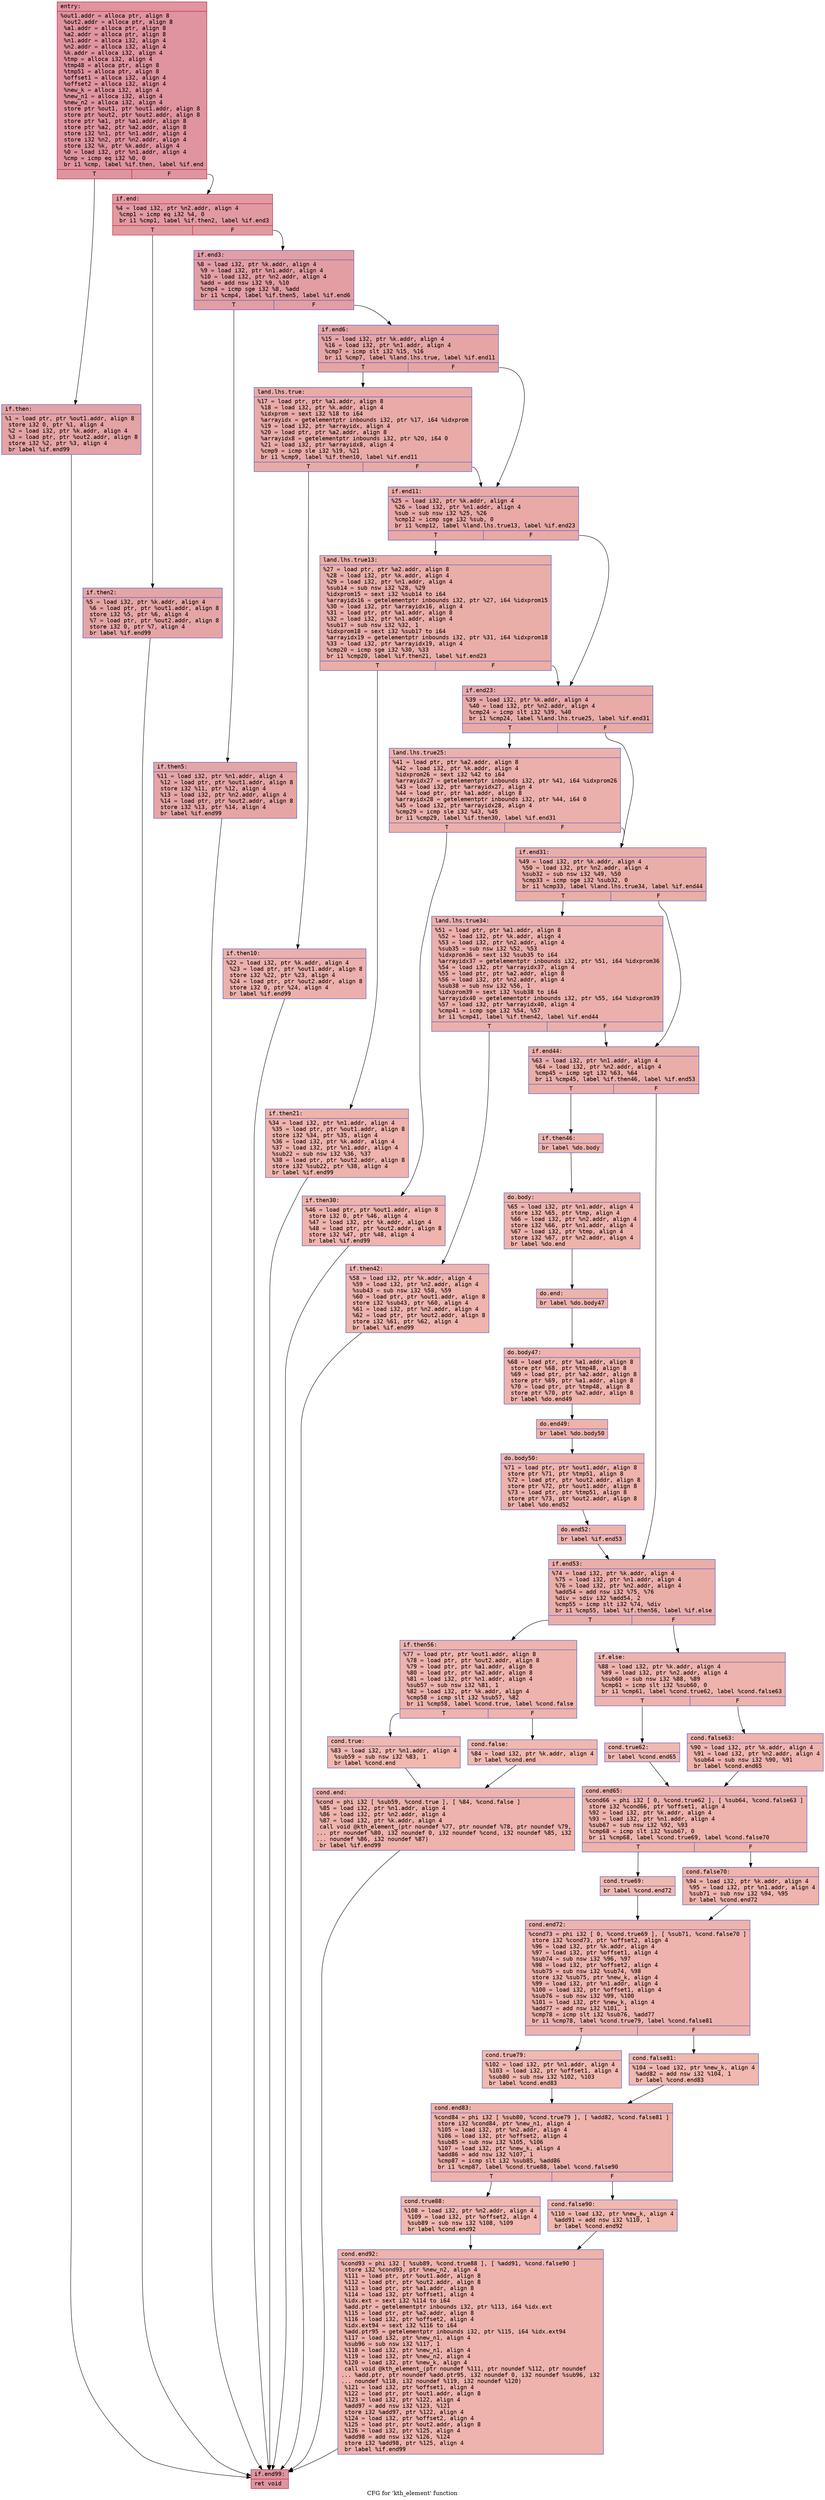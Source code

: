 digraph "CFG for 'kth_element' function" {
	label="CFG for 'kth_element' function";

	Node0x561d7ab879a0 [shape=record,color="#b70d28ff", style=filled, fillcolor="#b70d2870" fontname="Courier",label="{entry:\l|  %out1.addr = alloca ptr, align 8\l  %out2.addr = alloca ptr, align 8\l  %a1.addr = alloca ptr, align 8\l  %a2.addr = alloca ptr, align 8\l  %n1.addr = alloca i32, align 4\l  %n2.addr = alloca i32, align 4\l  %k.addr = alloca i32, align 4\l  %tmp = alloca i32, align 4\l  %tmp48 = alloca ptr, align 8\l  %tmp51 = alloca ptr, align 8\l  %offset1 = alloca i32, align 4\l  %offset2 = alloca i32, align 4\l  %new_k = alloca i32, align 4\l  %new_n1 = alloca i32, align 4\l  %new_n2 = alloca i32, align 4\l  store ptr %out1, ptr %out1.addr, align 8\l  store ptr %out2, ptr %out2.addr, align 8\l  store ptr %a1, ptr %a1.addr, align 8\l  store ptr %a2, ptr %a2.addr, align 8\l  store i32 %n1, ptr %n1.addr, align 4\l  store i32 %n2, ptr %n2.addr, align 4\l  store i32 %k, ptr %k.addr, align 4\l  %0 = load i32, ptr %n1.addr, align 4\l  %cmp = icmp eq i32 %0, 0\l  br i1 %cmp, label %if.then, label %if.end\l|{<s0>T|<s1>F}}"];
	Node0x561d7ab879a0:s0 -> Node0x561d7ab8c920[tooltip="entry -> if.then\nProbability 37.50%" ];
	Node0x561d7ab879a0:s1 -> Node0x561d7ab8ccb0[tooltip="entry -> if.end\nProbability 62.50%" ];
	Node0x561d7ab8c920 [shape=record,color="#3d50c3ff", style=filled, fillcolor="#c32e3170" fontname="Courier",label="{if.then:\l|  %1 = load ptr, ptr %out1.addr, align 8\l  store i32 0, ptr %1, align 4\l  %2 = load i32, ptr %k.addr, align 4\l  %3 = load ptr, ptr %out2.addr, align 8\l  store i32 %2, ptr %3, align 4\l  br label %if.end99\l}"];
	Node0x561d7ab8c920 -> Node0x561d7ab8d090[tooltip="if.then -> if.end99\nProbability 100.00%" ];
	Node0x561d7ab8ccb0 [shape=record,color="#b70d28ff", style=filled, fillcolor="#bb1b2c70" fontname="Courier",label="{if.end:\l|  %4 = load i32, ptr %n2.addr, align 4\l  %cmp1 = icmp eq i32 %4, 0\l  br i1 %cmp1, label %if.then2, label %if.end3\l|{<s0>T|<s1>F}}"];
	Node0x561d7ab8ccb0:s0 -> Node0x561d7ab8d2b0[tooltip="if.end -> if.then2\nProbability 37.50%" ];
	Node0x561d7ab8ccb0:s1 -> Node0x561d7ab8d330[tooltip="if.end -> if.end3\nProbability 62.50%" ];
	Node0x561d7ab8d2b0 [shape=record,color="#3d50c3ff", style=filled, fillcolor="#c5333470" fontname="Courier",label="{if.then2:\l|  %5 = load i32, ptr %k.addr, align 4\l  %6 = load ptr, ptr %out1.addr, align 8\l  store i32 %5, ptr %6, align 4\l  %7 = load ptr, ptr %out2.addr, align 8\l  store i32 0, ptr %7, align 4\l  br label %if.end99\l}"];
	Node0x561d7ab8d2b0 -> Node0x561d7ab8d090[tooltip="if.then2 -> if.end99\nProbability 100.00%" ];
	Node0x561d7ab8d330 [shape=record,color="#3d50c3ff", style=filled, fillcolor="#be242e70" fontname="Courier",label="{if.end3:\l|  %8 = load i32, ptr %k.addr, align 4\l  %9 = load i32, ptr %n1.addr, align 4\l  %10 = load i32, ptr %n2.addr, align 4\l  %add = add nsw i32 %9, %10\l  %cmp4 = icmp sge i32 %8, %add\l  br i1 %cmp4, label %if.then5, label %if.end6\l|{<s0>T|<s1>F}}"];
	Node0x561d7ab8d330:s0 -> Node0x561d7ab8dac0[tooltip="if.end3 -> if.then5\nProbability 50.00%" ];
	Node0x561d7ab8d330:s1 -> Node0x561d7ab8db40[tooltip="if.end3 -> if.end6\nProbability 50.00%" ];
	Node0x561d7ab8dac0 [shape=record,color="#3d50c3ff", style=filled, fillcolor="#c5333470" fontname="Courier",label="{if.then5:\l|  %11 = load i32, ptr %n1.addr, align 4\l  %12 = load ptr, ptr %out1.addr, align 8\l  store i32 %11, ptr %12, align 4\l  %13 = load i32, ptr %n2.addr, align 4\l  %14 = load ptr, ptr %out2.addr, align 8\l  store i32 %13, ptr %14, align 4\l  br label %if.end99\l}"];
	Node0x561d7ab8dac0 -> Node0x561d7ab8d090[tooltip="if.then5 -> if.end99\nProbability 100.00%" ];
	Node0x561d7ab8db40 [shape=record,color="#3d50c3ff", style=filled, fillcolor="#c5333470" fontname="Courier",label="{if.end6:\l|  %15 = load i32, ptr %k.addr, align 4\l  %16 = load i32, ptr %n1.addr, align 4\l  %cmp7 = icmp slt i32 %15, %16\l  br i1 %cmp7, label %land.lhs.true, label %if.end11\l|{<s0>T|<s1>F}}"];
	Node0x561d7ab8db40:s0 -> Node0x561d7ab8e1c0[tooltip="if.end6 -> land.lhs.true\nProbability 50.00%" ];
	Node0x561d7ab8db40:s1 -> Node0x561d7ab8e240[tooltip="if.end6 -> if.end11\nProbability 50.00%" ];
	Node0x561d7ab8e1c0 [shape=record,color="#3d50c3ff", style=filled, fillcolor="#cc403a70" fontname="Courier",label="{land.lhs.true:\l|  %17 = load ptr, ptr %a1.addr, align 8\l  %18 = load i32, ptr %k.addr, align 4\l  %idxprom = sext i32 %18 to i64\l  %arrayidx = getelementptr inbounds i32, ptr %17, i64 %idxprom\l  %19 = load i32, ptr %arrayidx, align 4\l  %20 = load ptr, ptr %a2.addr, align 8\l  %arrayidx8 = getelementptr inbounds i32, ptr %20, i64 0\l  %21 = load i32, ptr %arrayidx8, align 4\l  %cmp9 = icmp sle i32 %19, %21\l  br i1 %cmp9, label %if.then10, label %if.end11\l|{<s0>T|<s1>F}}"];
	Node0x561d7ab8e1c0:s0 -> Node0x561d7ab8e900[tooltip="land.lhs.true -> if.then10\nProbability 50.00%" ];
	Node0x561d7ab8e1c0:s1 -> Node0x561d7ab8e240[tooltip="land.lhs.true -> if.end11\nProbability 50.00%" ];
	Node0x561d7ab8e900 [shape=record,color="#3d50c3ff", style=filled, fillcolor="#d24b4070" fontname="Courier",label="{if.then10:\l|  %22 = load i32, ptr %k.addr, align 4\l  %23 = load ptr, ptr %out1.addr, align 8\l  store i32 %22, ptr %23, align 4\l  %24 = load ptr, ptr %out2.addr, align 8\l  store i32 0, ptr %24, align 4\l  br label %if.end99\l}"];
	Node0x561d7ab8e900 -> Node0x561d7ab8d090[tooltip="if.then10 -> if.end99\nProbability 100.00%" ];
	Node0x561d7ab8e240 [shape=record,color="#3d50c3ff", style=filled, fillcolor="#ca3b3770" fontname="Courier",label="{if.end11:\l|  %25 = load i32, ptr %k.addr, align 4\l  %26 = load i32, ptr %n1.addr, align 4\l  %sub = sub nsw i32 %25, %26\l  %cmp12 = icmp sge i32 %sub, 0\l  br i1 %cmp12, label %land.lhs.true13, label %if.end23\l|{<s0>T|<s1>F}}"];
	Node0x561d7ab8e240:s0 -> Node0x561d7ab8efc0[tooltip="if.end11 -> land.lhs.true13\nProbability 50.00%" ];
	Node0x561d7ab8e240:s1 -> Node0x561d7ab8f040[tooltip="if.end11 -> if.end23\nProbability 50.00%" ];
	Node0x561d7ab8efc0 [shape=record,color="#3d50c3ff", style=filled, fillcolor="#d0473d70" fontname="Courier",label="{land.lhs.true13:\l|  %27 = load ptr, ptr %a2.addr, align 8\l  %28 = load i32, ptr %k.addr, align 4\l  %29 = load i32, ptr %n1.addr, align 4\l  %sub14 = sub nsw i32 %28, %29\l  %idxprom15 = sext i32 %sub14 to i64\l  %arrayidx16 = getelementptr inbounds i32, ptr %27, i64 %idxprom15\l  %30 = load i32, ptr %arrayidx16, align 4\l  %31 = load ptr, ptr %a1.addr, align 8\l  %32 = load i32, ptr %n1.addr, align 4\l  %sub17 = sub nsw i32 %32, 1\l  %idxprom18 = sext i32 %sub17 to i64\l  %arrayidx19 = getelementptr inbounds i32, ptr %31, i64 %idxprom18\l  %33 = load i32, ptr %arrayidx19, align 4\l  %cmp20 = icmp sge i32 %30, %33\l  br i1 %cmp20, label %if.then21, label %if.end23\l|{<s0>T|<s1>F}}"];
	Node0x561d7ab8efc0:s0 -> Node0x561d7ab90000[tooltip="land.lhs.true13 -> if.then21\nProbability 50.00%" ];
	Node0x561d7ab8efc0:s1 -> Node0x561d7ab8f040[tooltip="land.lhs.true13 -> if.end23\nProbability 50.00%" ];
	Node0x561d7ab90000 [shape=record,color="#3d50c3ff", style=filled, fillcolor="#d6524470" fontname="Courier",label="{if.then21:\l|  %34 = load i32, ptr %n1.addr, align 4\l  %35 = load ptr, ptr %out1.addr, align 8\l  store i32 %34, ptr %35, align 4\l  %36 = load i32, ptr %k.addr, align 4\l  %37 = load i32, ptr %n1.addr, align 4\l  %sub22 = sub nsw i32 %36, %37\l  %38 = load ptr, ptr %out2.addr, align 8\l  store i32 %sub22, ptr %38, align 4\l  br label %if.end99\l}"];
	Node0x561d7ab90000 -> Node0x561d7ab8d090[tooltip="if.then21 -> if.end99\nProbability 100.00%" ];
	Node0x561d7ab8f040 [shape=record,color="#3d50c3ff", style=filled, fillcolor="#cc403a70" fontname="Courier",label="{if.end23:\l|  %39 = load i32, ptr %k.addr, align 4\l  %40 = load i32, ptr %n2.addr, align 4\l  %cmp24 = icmp slt i32 %39, %40\l  br i1 %cmp24, label %land.lhs.true25, label %if.end31\l|{<s0>T|<s1>F}}"];
	Node0x561d7ab8f040:s0 -> Node0x561d7ab907c0[tooltip="if.end23 -> land.lhs.true25\nProbability 50.00%" ];
	Node0x561d7ab8f040:s1 -> Node0x561d7ab90840[tooltip="if.end23 -> if.end31\nProbability 50.00%" ];
	Node0x561d7ab907c0 [shape=record,color="#3d50c3ff", style=filled, fillcolor="#d24b4070" fontname="Courier",label="{land.lhs.true25:\l|  %41 = load ptr, ptr %a2.addr, align 8\l  %42 = load i32, ptr %k.addr, align 4\l  %idxprom26 = sext i32 %42 to i64\l  %arrayidx27 = getelementptr inbounds i32, ptr %41, i64 %idxprom26\l  %43 = load i32, ptr %arrayidx27, align 4\l  %44 = load ptr, ptr %a1.addr, align 8\l  %arrayidx28 = getelementptr inbounds i32, ptr %44, i64 0\l  %45 = load i32, ptr %arrayidx28, align 4\l  %cmp29 = icmp sle i32 %43, %45\l  br i1 %cmp29, label %if.then30, label %if.end31\l|{<s0>T|<s1>F}}"];
	Node0x561d7ab907c0:s0 -> Node0x561d7ab90ee0[tooltip="land.lhs.true25 -> if.then30\nProbability 50.00%" ];
	Node0x561d7ab907c0:s1 -> Node0x561d7ab90840[tooltip="land.lhs.true25 -> if.end31\nProbability 50.00%" ];
	Node0x561d7ab90ee0 [shape=record,color="#3d50c3ff", style=filled, fillcolor="#d8564670" fontname="Courier",label="{if.then30:\l|  %46 = load ptr, ptr %out1.addr, align 8\l  store i32 0, ptr %46, align 4\l  %47 = load i32, ptr %k.addr, align 4\l  %48 = load ptr, ptr %out2.addr, align 8\l  store i32 %47, ptr %48, align 4\l  br label %if.end99\l}"];
	Node0x561d7ab90ee0 -> Node0x561d7ab8d090[tooltip="if.then30 -> if.end99\nProbability 100.00%" ];
	Node0x561d7ab90840 [shape=record,color="#3d50c3ff", style=filled, fillcolor="#d0473d70" fontname="Courier",label="{if.end31:\l|  %49 = load i32, ptr %k.addr, align 4\l  %50 = load i32, ptr %n2.addr, align 4\l  %sub32 = sub nsw i32 %49, %50\l  %cmp33 = icmp sge i32 %sub32, 0\l  br i1 %cmp33, label %land.lhs.true34, label %if.end44\l|{<s0>T|<s1>F}}"];
	Node0x561d7ab90840:s0 -> Node0x561d7ab91db0[tooltip="if.end31 -> land.lhs.true34\nProbability 50.00%" ];
	Node0x561d7ab90840:s1 -> Node0x561d7ab91e30[tooltip="if.end31 -> if.end44\nProbability 50.00%" ];
	Node0x561d7ab91db0 [shape=record,color="#3d50c3ff", style=filled, fillcolor="#d24b4070" fontname="Courier",label="{land.lhs.true34:\l|  %51 = load ptr, ptr %a1.addr, align 8\l  %52 = load i32, ptr %k.addr, align 4\l  %53 = load i32, ptr %n2.addr, align 4\l  %sub35 = sub nsw i32 %52, %53\l  %idxprom36 = sext i32 %sub35 to i64\l  %arrayidx37 = getelementptr inbounds i32, ptr %51, i64 %idxprom36\l  %54 = load i32, ptr %arrayidx37, align 4\l  %55 = load ptr, ptr %a2.addr, align 8\l  %56 = load i32, ptr %n2.addr, align 4\l  %sub38 = sub nsw i32 %56, 1\l  %idxprom39 = sext i32 %sub38 to i64\l  %arrayidx40 = getelementptr inbounds i32, ptr %55, i64 %idxprom39\l  %57 = load i32, ptr %arrayidx40, align 4\l  %cmp41 = icmp sge i32 %54, %57\l  br i1 %cmp41, label %if.then42, label %if.end44\l|{<s0>T|<s1>F}}"];
	Node0x561d7ab91db0:s0 -> Node0x561d7ab927d0[tooltip="land.lhs.true34 -> if.then42\nProbability 50.00%" ];
	Node0x561d7ab91db0:s1 -> Node0x561d7ab91e30[tooltip="land.lhs.true34 -> if.end44\nProbability 50.00%" ];
	Node0x561d7ab927d0 [shape=record,color="#3d50c3ff", style=filled, fillcolor="#d8564670" fontname="Courier",label="{if.then42:\l|  %58 = load i32, ptr %k.addr, align 4\l  %59 = load i32, ptr %n2.addr, align 4\l  %sub43 = sub nsw i32 %58, %59\l  %60 = load ptr, ptr %out1.addr, align 8\l  store i32 %sub43, ptr %60, align 4\l  %61 = load i32, ptr %n2.addr, align 4\l  %62 = load ptr, ptr %out2.addr, align 8\l  store i32 %61, ptr %62, align 4\l  br label %if.end99\l}"];
	Node0x561d7ab927d0 -> Node0x561d7ab8d090[tooltip="if.then42 -> if.end99\nProbability 100.00%" ];
	Node0x561d7ab91e30 [shape=record,color="#3d50c3ff", style=filled, fillcolor="#d0473d70" fontname="Courier",label="{if.end44:\l|  %63 = load i32, ptr %n1.addr, align 4\l  %64 = load i32, ptr %n2.addr, align 4\l  %cmp45 = icmp sgt i32 %63, %64\l  br i1 %cmp45, label %if.then46, label %if.end53\l|{<s0>T|<s1>F}}"];
	Node0x561d7ab91e30:s0 -> Node0x561d7ab92f90[tooltip="if.end44 -> if.then46\nProbability 50.00%" ];
	Node0x561d7ab91e30:s1 -> Node0x561d7ab93010[tooltip="if.end44 -> if.end53\nProbability 50.00%" ];
	Node0x561d7ab92f90 [shape=record,color="#3d50c3ff", style=filled, fillcolor="#d6524470" fontname="Courier",label="{if.then46:\l|  br label %do.body\l}"];
	Node0x561d7ab92f90 -> Node0x561d7ab93140[tooltip="if.then46 -> do.body\nProbability 100.00%" ];
	Node0x561d7ab93140 [shape=record,color="#3d50c3ff", style=filled, fillcolor="#d6524470" fontname="Courier",label="{do.body:\l|  %65 = load i32, ptr %n1.addr, align 4\l  store i32 %65, ptr %tmp, align 4\l  %66 = load i32, ptr %n2.addr, align 4\l  store i32 %66, ptr %n1.addr, align 4\l  %67 = load i32, ptr %tmp, align 4\l  store i32 %67, ptr %n2.addr, align 4\l  br label %do.end\l}"];
	Node0x561d7ab93140 -> Node0x561d7ab93580[tooltip="do.body -> do.end\nProbability 100.00%" ];
	Node0x561d7ab93580 [shape=record,color="#3d50c3ff", style=filled, fillcolor="#d6524470" fontname="Courier",label="{do.end:\l|  br label %do.body47\l}"];
	Node0x561d7ab93580 -> Node0x561d7ab93660[tooltip="do.end -> do.body47\nProbability 100.00%" ];
	Node0x561d7ab93660 [shape=record,color="#3d50c3ff", style=filled, fillcolor="#d6524470" fontname="Courier",label="{do.body47:\l|  %68 = load ptr, ptr %a1.addr, align 8\l  store ptr %68, ptr %tmp48, align 8\l  %69 = load ptr, ptr %a2.addr, align 8\l  store ptr %69, ptr %a1.addr, align 8\l  %70 = load ptr, ptr %tmp48, align 8\l  store ptr %70, ptr %a2.addr, align 8\l  br label %do.end49\l}"];
	Node0x561d7ab93660 -> Node0x561d7ab93ab0[tooltip="do.body47 -> do.end49\nProbability 100.00%" ];
	Node0x561d7ab93ab0 [shape=record,color="#3d50c3ff", style=filled, fillcolor="#d6524470" fontname="Courier",label="{do.end49:\l|  br label %do.body50\l}"];
	Node0x561d7ab93ab0 -> Node0x561d7ab93ba0[tooltip="do.end49 -> do.body50\nProbability 100.00%" ];
	Node0x561d7ab93ba0 [shape=record,color="#3d50c3ff", style=filled, fillcolor="#d6524470" fontname="Courier",label="{do.body50:\l|  %71 = load ptr, ptr %out1.addr, align 8\l  store ptr %71, ptr %tmp51, align 8\l  %72 = load ptr, ptr %out2.addr, align 8\l  store ptr %72, ptr %out1.addr, align 8\l  %73 = load ptr, ptr %tmp51, align 8\l  store ptr %73, ptr %out2.addr, align 8\l  br label %do.end52\l}"];
	Node0x561d7ab93ba0 -> Node0x561d7ab93ff0[tooltip="do.body50 -> do.end52\nProbability 100.00%" ];
	Node0x561d7ab93ff0 [shape=record,color="#3d50c3ff", style=filled, fillcolor="#d6524470" fontname="Courier",label="{do.end52:\l|  br label %if.end53\l}"];
	Node0x561d7ab93ff0 -> Node0x561d7ab93010[tooltip="do.end52 -> if.end53\nProbability 100.00%" ];
	Node0x561d7ab93010 [shape=record,color="#3d50c3ff", style=filled, fillcolor="#d0473d70" fontname="Courier",label="{if.end53:\l|  %74 = load i32, ptr %k.addr, align 4\l  %75 = load i32, ptr %n1.addr, align 4\l  %76 = load i32, ptr %n2.addr, align 4\l  %add54 = add nsw i32 %75, %76\l  %div = sdiv i32 %add54, 2\l  %cmp55 = icmp slt i32 %74, %div\l  br i1 %cmp55, label %if.then56, label %if.else\l|{<s0>T|<s1>F}}"];
	Node0x561d7ab93010:s0 -> Node0x561d7ab944e0[tooltip="if.end53 -> if.then56\nProbability 50.00%" ];
	Node0x561d7ab93010:s1 -> Node0x561d7ab94560[tooltip="if.end53 -> if.else\nProbability 50.00%" ];
	Node0x561d7ab944e0 [shape=record,color="#3d50c3ff", style=filled, fillcolor="#d6524470" fontname="Courier",label="{if.then56:\l|  %77 = load ptr, ptr %out1.addr, align 8\l  %78 = load ptr, ptr %out2.addr, align 8\l  %79 = load ptr, ptr %a1.addr, align 8\l  %80 = load ptr, ptr %a2.addr, align 8\l  %81 = load i32, ptr %n1.addr, align 4\l  %sub57 = sub nsw i32 %81, 1\l  %82 = load i32, ptr %k.addr, align 4\l  %cmp58 = icmp slt i32 %sub57, %82\l  br i1 %cmp58, label %cond.true, label %cond.false\l|{<s0>T|<s1>F}}"];
	Node0x561d7ab944e0:s0 -> Node0x561d7ab94ae0[tooltip="if.then56 -> cond.true\nProbability 50.00%" ];
	Node0x561d7ab944e0:s1 -> Node0x561d7ab94b60[tooltip="if.then56 -> cond.false\nProbability 50.00%" ];
	Node0x561d7ab94ae0 [shape=record,color="#3d50c3ff", style=filled, fillcolor="#dc5d4a70" fontname="Courier",label="{cond.true:\l|  %83 = load i32, ptr %n1.addr, align 4\l  %sub59 = sub nsw i32 %83, 1\l  br label %cond.end\l}"];
	Node0x561d7ab94ae0 -> Node0x561d7ab94e20[tooltip="cond.true -> cond.end\nProbability 100.00%" ];
	Node0x561d7ab94b60 [shape=record,color="#3d50c3ff", style=filled, fillcolor="#dc5d4a70" fontname="Courier",label="{cond.false:\l|  %84 = load i32, ptr %k.addr, align 4\l  br label %cond.end\l}"];
	Node0x561d7ab94b60 -> Node0x561d7ab94e20[tooltip="cond.false -> cond.end\nProbability 100.00%" ];
	Node0x561d7ab94e20 [shape=record,color="#3d50c3ff", style=filled, fillcolor="#d6524470" fontname="Courier",label="{cond.end:\l|  %cond = phi i32 [ %sub59, %cond.true ], [ %84, %cond.false ]\l  %85 = load i32, ptr %n1.addr, align 4\l  %86 = load i32, ptr %n2.addr, align 4\l  %87 = load i32, ptr %k.addr, align 4\l  call void @kth_element_(ptr noundef %77, ptr noundef %78, ptr noundef %79,\l... ptr noundef %80, i32 noundef 0, i32 noundef %cond, i32 noundef %85, i32\l... noundef %86, i32 noundef %87)\l  br label %if.end99\l}"];
	Node0x561d7ab94e20 -> Node0x561d7ab8d090[tooltip="cond.end -> if.end99\nProbability 100.00%" ];
	Node0x561d7ab94560 [shape=record,color="#3d50c3ff", style=filled, fillcolor="#d6524470" fontname="Courier",label="{if.else:\l|  %88 = load i32, ptr %k.addr, align 4\l  %89 = load i32, ptr %n2.addr, align 4\l  %sub60 = sub nsw i32 %88, %89\l  %cmp61 = icmp slt i32 %sub60, 0\l  br i1 %cmp61, label %cond.true62, label %cond.false63\l|{<s0>T|<s1>F}}"];
	Node0x561d7ab94560:s0 -> Node0x561d7ab8fad0[tooltip="if.else -> cond.true62\nProbability 37.50%" ];
	Node0x561d7ab94560:s1 -> Node0x561d7ab95cc0[tooltip="if.else -> cond.false63\nProbability 62.50%" ];
	Node0x561d7ab8fad0 [shape=record,color="#3d50c3ff", style=filled, fillcolor="#de614d70" fontname="Courier",label="{cond.true62:\l|  br label %cond.end65\l}"];
	Node0x561d7ab8fad0 -> Node0x561d7ab95e50[tooltip="cond.true62 -> cond.end65\nProbability 100.00%" ];
	Node0x561d7ab95cc0 [shape=record,color="#3d50c3ff", style=filled, fillcolor="#d8564670" fontname="Courier",label="{cond.false63:\l|  %90 = load i32, ptr %k.addr, align 4\l  %91 = load i32, ptr %n2.addr, align 4\l  %sub64 = sub nsw i32 %90, %91\l  br label %cond.end65\l}"];
	Node0x561d7ab95cc0 -> Node0x561d7ab95e50[tooltip="cond.false63 -> cond.end65\nProbability 100.00%" ];
	Node0x561d7ab95e50 [shape=record,color="#3d50c3ff", style=filled, fillcolor="#d6524470" fontname="Courier",label="{cond.end65:\l|  %cond66 = phi i32 [ 0, %cond.true62 ], [ %sub64, %cond.false63 ]\l  store i32 %cond66, ptr %offset1, align 4\l  %92 = load i32, ptr %k.addr, align 4\l  %93 = load i32, ptr %n1.addr, align 4\l  %sub67 = sub nsw i32 %92, %93\l  %cmp68 = icmp slt i32 %sub67, 0\l  br i1 %cmp68, label %cond.true69, label %cond.false70\l|{<s0>T|<s1>F}}"];
	Node0x561d7ab95e50:s0 -> Node0x561d7ab963f0[tooltip="cond.end65 -> cond.true69\nProbability 37.50%" ];
	Node0x561d7ab95e50:s1 -> Node0x561d7ab964d0[tooltip="cond.end65 -> cond.false70\nProbability 62.50%" ];
	Node0x561d7ab963f0 [shape=record,color="#3d50c3ff", style=filled, fillcolor="#de614d70" fontname="Courier",label="{cond.true69:\l|  br label %cond.end72\l}"];
	Node0x561d7ab963f0 -> Node0x561d7ab96660[tooltip="cond.true69 -> cond.end72\nProbability 100.00%" ];
	Node0x561d7ab964d0 [shape=record,color="#3d50c3ff", style=filled, fillcolor="#d8564670" fontname="Courier",label="{cond.false70:\l|  %94 = load i32, ptr %k.addr, align 4\l  %95 = load i32, ptr %n1.addr, align 4\l  %sub71 = sub nsw i32 %94, %95\l  br label %cond.end72\l}"];
	Node0x561d7ab964d0 -> Node0x561d7ab96660[tooltip="cond.false70 -> cond.end72\nProbability 100.00%" ];
	Node0x561d7ab96660 [shape=record,color="#3d50c3ff", style=filled, fillcolor="#d6524470" fontname="Courier",label="{cond.end72:\l|  %cond73 = phi i32 [ 0, %cond.true69 ], [ %sub71, %cond.false70 ]\l  store i32 %cond73, ptr %offset2, align 4\l  %96 = load i32, ptr %k.addr, align 4\l  %97 = load i32, ptr %offset1, align 4\l  %sub74 = sub nsw i32 %96, %97\l  %98 = load i32, ptr %offset2, align 4\l  %sub75 = sub nsw i32 %sub74, %98\l  store i32 %sub75, ptr %new_k, align 4\l  %99 = load i32, ptr %n1.addr, align 4\l  %100 = load i32, ptr %offset1, align 4\l  %sub76 = sub nsw i32 %99, %100\l  %101 = load i32, ptr %new_k, align 4\l  %add77 = add nsw i32 %101, 1\l  %cmp78 = icmp slt i32 %sub76, %add77\l  br i1 %cmp78, label %cond.true79, label %cond.false81\l|{<s0>T|<s1>F}}"];
	Node0x561d7ab96660:s0 -> Node0x561d7ab97980[tooltip="cond.end72 -> cond.true79\nProbability 50.00%" ];
	Node0x561d7ab96660:s1 -> Node0x561d7ab97a30[tooltip="cond.end72 -> cond.false81\nProbability 50.00%" ];
	Node0x561d7ab97980 [shape=record,color="#3d50c3ff", style=filled, fillcolor="#dc5d4a70" fontname="Courier",label="{cond.true79:\l|  %102 = load i32, ptr %n1.addr, align 4\l  %103 = load i32, ptr %offset1, align 4\l  %sub80 = sub nsw i32 %102, %103\l  br label %cond.end83\l}"];
	Node0x561d7ab97980 -> Node0x561d7ab97d70[tooltip="cond.true79 -> cond.end83\nProbability 100.00%" ];
	Node0x561d7ab97a30 [shape=record,color="#3d50c3ff", style=filled, fillcolor="#dc5d4a70" fontname="Courier",label="{cond.false81:\l|  %104 = load i32, ptr %new_k, align 4\l  %add82 = add nsw i32 %104, 1\l  br label %cond.end83\l}"];
	Node0x561d7ab97a30 -> Node0x561d7ab97d70[tooltip="cond.false81 -> cond.end83\nProbability 100.00%" ];
	Node0x561d7ab97d70 [shape=record,color="#3d50c3ff", style=filled, fillcolor="#d6524470" fontname="Courier",label="{cond.end83:\l|  %cond84 = phi i32 [ %sub80, %cond.true79 ], [ %add82, %cond.false81 ]\l  store i32 %cond84, ptr %new_n1, align 4\l  %105 = load i32, ptr %n2.addr, align 4\l  %106 = load i32, ptr %offset2, align 4\l  %sub85 = sub nsw i32 %105, %106\l  %107 = load i32, ptr %new_k, align 4\l  %add86 = add nsw i32 %107, 1\l  %cmp87 = icmp slt i32 %sub85, %add86\l  br i1 %cmp87, label %cond.true88, label %cond.false90\l|{<s0>T|<s1>F}}"];
	Node0x561d7ab97d70:s0 -> Node0x561d7ab98450[tooltip="cond.end83 -> cond.true88\nProbability 50.00%" ];
	Node0x561d7ab97d70:s1 -> Node0x561d7ab98530[tooltip="cond.end83 -> cond.false90\nProbability 50.00%" ];
	Node0x561d7ab98450 [shape=record,color="#3d50c3ff", style=filled, fillcolor="#dc5d4a70" fontname="Courier",label="{cond.true88:\l|  %108 = load i32, ptr %n2.addr, align 4\l  %109 = load i32, ptr %offset2, align 4\l  %sub89 = sub nsw i32 %108, %109\l  br label %cond.end92\l}"];
	Node0x561d7ab98450 -> Node0x561d7ab98870[tooltip="cond.true88 -> cond.end92\nProbability 100.00%" ];
	Node0x561d7ab98530 [shape=record,color="#3d50c3ff", style=filled, fillcolor="#dc5d4a70" fontname="Courier",label="{cond.false90:\l|  %110 = load i32, ptr %new_k, align 4\l  %add91 = add nsw i32 %110, 1\l  br label %cond.end92\l}"];
	Node0x561d7ab98530 -> Node0x561d7ab98870[tooltip="cond.false90 -> cond.end92\nProbability 100.00%" ];
	Node0x561d7ab98870 [shape=record,color="#3d50c3ff", style=filled, fillcolor="#d6524470" fontname="Courier",label="{cond.end92:\l|  %cond93 = phi i32 [ %sub89, %cond.true88 ], [ %add91, %cond.false90 ]\l  store i32 %cond93, ptr %new_n2, align 4\l  %111 = load ptr, ptr %out1.addr, align 8\l  %112 = load ptr, ptr %out2.addr, align 8\l  %113 = load ptr, ptr %a1.addr, align 8\l  %114 = load i32, ptr %offset1, align 4\l  %idx.ext = sext i32 %114 to i64\l  %add.ptr = getelementptr inbounds i32, ptr %113, i64 %idx.ext\l  %115 = load ptr, ptr %a2.addr, align 8\l  %116 = load i32, ptr %offset2, align 4\l  %idx.ext94 = sext i32 %116 to i64\l  %add.ptr95 = getelementptr inbounds i32, ptr %115, i64 %idx.ext94\l  %117 = load i32, ptr %new_n1, align 4\l  %sub96 = sub nsw i32 %117, 1\l  %118 = load i32, ptr %new_n1, align 4\l  %119 = load i32, ptr %new_n2, align 4\l  %120 = load i32, ptr %new_k, align 4\l  call void @kth_element_(ptr noundef %111, ptr noundef %112, ptr noundef\l... %add.ptr, ptr noundef %add.ptr95, i32 noundef 0, i32 noundef %sub96, i32\l... noundef %118, i32 noundef %119, i32 noundef %120)\l  %121 = load i32, ptr %offset1, align 4\l  %122 = load ptr, ptr %out1.addr, align 8\l  %123 = load i32, ptr %122, align 4\l  %add97 = add nsw i32 %123, %121\l  store i32 %add97, ptr %122, align 4\l  %124 = load i32, ptr %offset2, align 4\l  %125 = load ptr, ptr %out2.addr, align 8\l  %126 = load i32, ptr %125, align 4\l  %add98 = add nsw i32 %126, %124\l  store i32 %add98, ptr %125, align 4\l  br label %if.end99\l}"];
	Node0x561d7ab98870 -> Node0x561d7ab8d090[tooltip="cond.end92 -> if.end99\nProbability 100.00%" ];
	Node0x561d7ab8d090 [shape=record,color="#b70d28ff", style=filled, fillcolor="#b70d2870" fontname="Courier",label="{if.end99:\l|  ret void\l}"];
}
